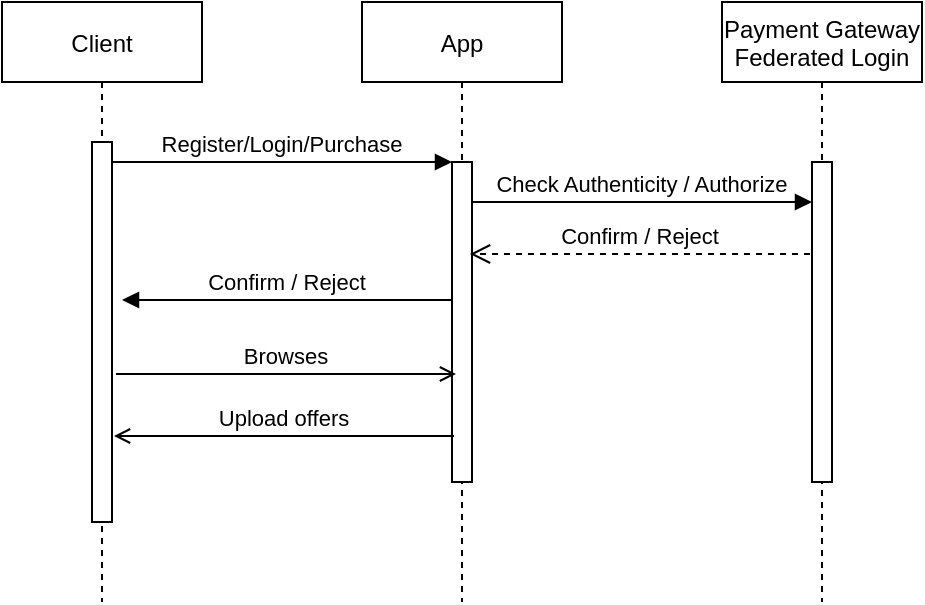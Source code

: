 <mxfile version="19.0.3" type="github">
  <diagram id="kgpKYQtTHZ0yAKxKKP6v" name="Page-1">
    <mxGraphModel dx="981" dy="489" grid="1" gridSize="10" guides="1" tooltips="1" connect="1" arrows="1" fold="1" page="1" pageScale="1" pageWidth="850" pageHeight="1100" math="0" shadow="0">
      <root>
        <mxCell id="0" />
        <mxCell id="1" parent="0" />
        <mxCell id="3nuBFxr9cyL0pnOWT2aG-1" value="Client" style="shape=umlLifeline;perimeter=lifelinePerimeter;container=1;collapsible=0;recursiveResize=0;rounded=0;shadow=0;strokeWidth=1;" parent="1" vertex="1">
          <mxGeometry x="120" y="80" width="100" height="300" as="geometry" />
        </mxCell>
        <mxCell id="3nuBFxr9cyL0pnOWT2aG-2" value="" style="points=[];perimeter=orthogonalPerimeter;rounded=0;shadow=0;strokeWidth=1;" parent="3nuBFxr9cyL0pnOWT2aG-1" vertex="1">
          <mxGeometry x="45" y="70" width="10" height="190" as="geometry" />
        </mxCell>
        <mxCell id="3nuBFxr9cyL0pnOWT2aG-5" value="App" style="shape=umlLifeline;perimeter=lifelinePerimeter;container=1;collapsible=0;recursiveResize=0;rounded=0;shadow=0;strokeWidth=1;" parent="1" vertex="1">
          <mxGeometry x="300" y="80" width="100" height="300" as="geometry" />
        </mxCell>
        <mxCell id="3nuBFxr9cyL0pnOWT2aG-6" value="" style="points=[];perimeter=orthogonalPerimeter;rounded=0;shadow=0;strokeWidth=1;" parent="3nuBFxr9cyL0pnOWT2aG-5" vertex="1">
          <mxGeometry x="45" y="80" width="10" height="160" as="geometry" />
        </mxCell>
        <mxCell id="3nuBFxr9cyL0pnOWT2aG-8" value="Register/Login/Purchase" style="verticalAlign=bottom;endArrow=block;entryX=0;entryY=0;shadow=0;strokeWidth=1;" parent="1" source="3nuBFxr9cyL0pnOWT2aG-2" target="3nuBFxr9cyL0pnOWT2aG-6" edge="1">
          <mxGeometry relative="1" as="geometry">
            <mxPoint x="275" y="160" as="sourcePoint" />
          </mxGeometry>
        </mxCell>
        <mxCell id="3nuBFxr9cyL0pnOWT2aG-9" value="Confirm / Reject" style="verticalAlign=bottom;endArrow=block;entryX=1;entryY=0;shadow=0;strokeWidth=1;" parent="1" edge="1">
          <mxGeometry relative="1" as="geometry">
            <mxPoint x="345" y="229" as="sourcePoint" />
            <mxPoint x="180" y="229" as="targetPoint" />
          </mxGeometry>
        </mxCell>
        <mxCell id="O3cd_A9TwJJ-fEm1hBFP-1" value="Payment Gateway&#xa;Federated Login" style="shape=umlLifeline;perimeter=lifelinePerimeter;container=1;collapsible=0;recursiveResize=0;rounded=0;shadow=0;strokeWidth=1;" vertex="1" parent="1">
          <mxGeometry x="480" y="80" width="100" height="300" as="geometry" />
        </mxCell>
        <mxCell id="O3cd_A9TwJJ-fEm1hBFP-2" value="" style="points=[];perimeter=orthogonalPerimeter;rounded=0;shadow=0;strokeWidth=1;" vertex="1" parent="O3cd_A9TwJJ-fEm1hBFP-1">
          <mxGeometry x="45" y="80" width="10" height="160" as="geometry" />
        </mxCell>
        <mxCell id="O3cd_A9TwJJ-fEm1hBFP-4" value="Check Authenticity / Authorize" style="verticalAlign=bottom;endArrow=block;entryX=0;entryY=0;shadow=0;strokeWidth=1;" edge="1" parent="1">
          <mxGeometry relative="1" as="geometry">
            <mxPoint x="355" y="180.0" as="sourcePoint" />
            <mxPoint x="525" y="180.0" as="targetPoint" />
          </mxGeometry>
        </mxCell>
        <mxCell id="O3cd_A9TwJJ-fEm1hBFP-5" value="Confirm / Reject" style="verticalAlign=bottom;endArrow=open;dashed=1;endSize=8;exitX=0;exitY=0.95;shadow=0;strokeWidth=1;" edge="1" parent="1">
          <mxGeometry relative="1" as="geometry">
            <mxPoint x="354" y="206.0" as="targetPoint" />
            <mxPoint x="524" y="206.0" as="sourcePoint" />
          </mxGeometry>
        </mxCell>
        <mxCell id="O3cd_A9TwJJ-fEm1hBFP-6" value="Browses" style="verticalAlign=bottom;endArrow=open;entryX=0;entryY=0;shadow=0;strokeWidth=1;endFill=0;" edge="1" parent="1">
          <mxGeometry relative="1" as="geometry">
            <mxPoint x="177" y="266.0" as="sourcePoint" />
            <mxPoint x="347" y="266.0" as="targetPoint" />
          </mxGeometry>
        </mxCell>
        <mxCell id="O3cd_A9TwJJ-fEm1hBFP-7" value="Upload offers" style="verticalAlign=bottom;endArrow=none;entryX=0;entryY=0;shadow=0;strokeWidth=1;endFill=0;startArrow=open;startFill=0;" edge="1" parent="1">
          <mxGeometry relative="1" as="geometry">
            <mxPoint x="176" y="297.0" as="sourcePoint" />
            <mxPoint x="346" y="297.0" as="targetPoint" />
          </mxGeometry>
        </mxCell>
      </root>
    </mxGraphModel>
  </diagram>
</mxfile>
